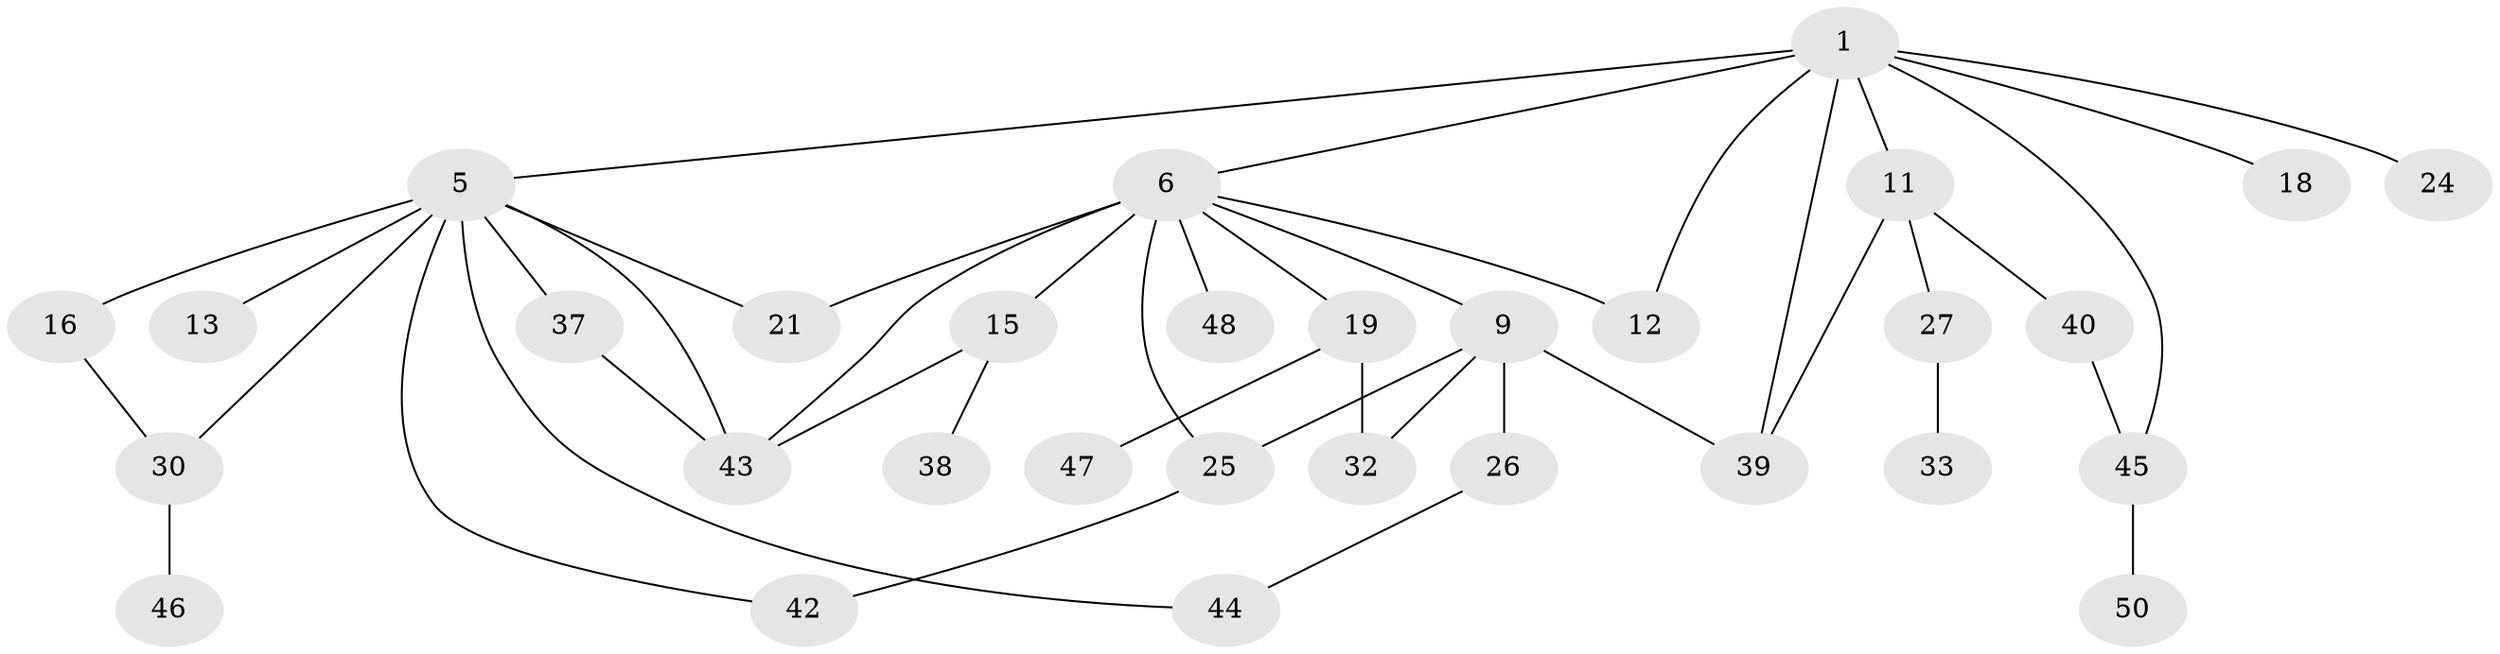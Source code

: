 // original degree distribution, {1: 0.2692307692307692, 5: 0.07692307692307693, 3: 0.25, 8: 0.019230769230769232, 7: 0.019230769230769232, 4: 0.07692307692307693, 2: 0.28846153846153844}
// Generated by graph-tools (version 1.1) at 2025/16/03/04/25 18:16:49]
// undirected, 31 vertices, 43 edges
graph export_dot {
graph [start="1"]
  node [color=gray90,style=filled];
  1 [super="+2"];
  5 [super="+10+52+17"];
  6 [super="+8+7"];
  9 [super="+31"];
  11 [super="+36+22"];
  12;
  13;
  15;
  16;
  18;
  19 [super="+29"];
  21 [super="+51"];
  24;
  25;
  26;
  27;
  30 [super="+34"];
  32;
  33;
  37;
  38;
  39;
  40;
  42;
  43 [super="+49"];
  44;
  45;
  46;
  47;
  48;
  50;
  1 -- 5;
  1 -- 6;
  1 -- 39;
  1 -- 11;
  1 -- 12;
  1 -- 45;
  1 -- 18;
  1 -- 24;
  5 -- 42;
  5 -- 43;
  5 -- 16;
  5 -- 37;
  5 -- 13;
  5 -- 44;
  5 -- 30;
  5 -- 21;
  6 -- 12;
  6 -- 21 [weight=2];
  6 -- 48;
  6 -- 25;
  6 -- 19;
  6 -- 9;
  6 -- 43;
  6 -- 15;
  9 -- 26;
  9 -- 32;
  9 -- 25;
  9 -- 39;
  11 -- 27;
  11 -- 39;
  11 -- 40;
  15 -- 38;
  15 -- 43;
  16 -- 30;
  19 -- 47;
  19 -- 32;
  25 -- 42;
  26 -- 44;
  27 -- 33;
  30 -- 46;
  37 -- 43;
  40 -- 45;
  45 -- 50;
}
